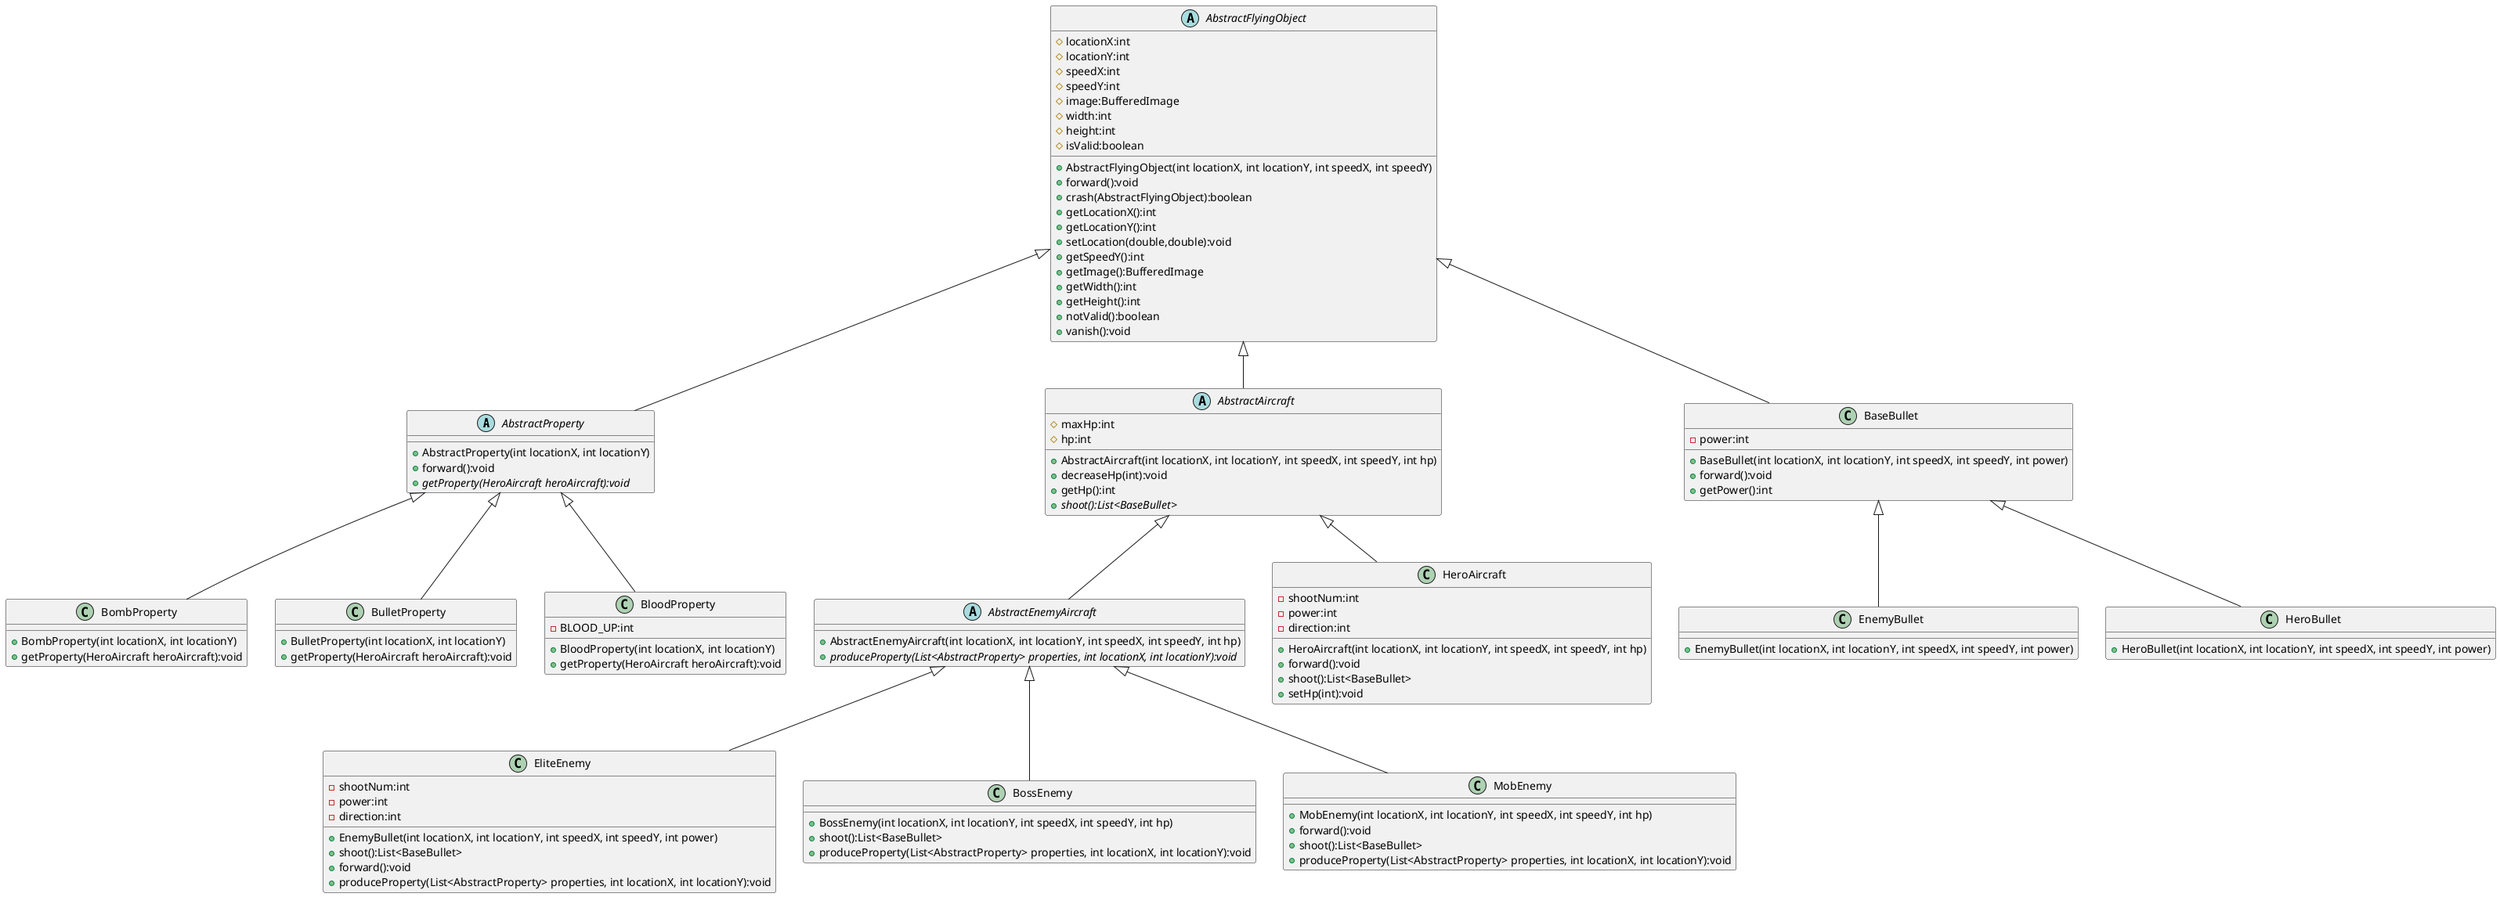 @startuml
abstract class AbstractProperty {
+ AbstractProperty(int locationX, int locationY)
+ forward():void
+ {abstract} getProperty(HeroAircraft heroAircraft):void
}
class BombProperty {
+ BombProperty(int locationX, int locationY)
+ getProperty(HeroAircraft heroAircraft):void
}
class EliteEnemy {
- shootNum:int
- power:int
- direction:int
+ EnemyBullet(int locationX, int locationY, int speedX, int speedY, int power)
+ shoot():List<BaseBullet>
+ forward():void
+ produceProperty(List<AbstractProperty> properties, int locationX, int locationY):void
}
class BossEnemy {
+ BossEnemy(int locationX, int locationY, int speedX, int speedY, int hp)
+ shoot():List<BaseBullet>
+ produceProperty(List<AbstractProperty> properties, int locationX, int locationY):void
}
abstract class AbstractAircraft {
# maxHp:int
# hp:int
+ AbstractAircraft(int locationX, int locationY, int speedX, int speedY, int hp)
+ decreaseHp(int):void
+ getHp():int
+ {abstract}shoot():List<BaseBullet>
}
abstract class AbstractFlyingObject {
# locationX:int
# locationY:int
# speedX:int
# speedY:int
# image:BufferedImage
# width:int
# height:int
# isValid:boolean
+ AbstractFlyingObject(int locationX, int locationY, int speedX, int speedY)
+ forward():void
+ crash(AbstractFlyingObject):boolean
+ getLocationX():int
+ getLocationY():int
+ setLocation(double,double):void
+ getSpeedY():int
+ getImage():BufferedImage
+ getWidth():int
+ getHeight():int
+ notValid():boolean
+ vanish():void
}
abstract class AbstractEnemyAircraft {
+ AbstractEnemyAircraft(int locationX, int locationY, int speedX, int speedY, int hp)
+ {abstract} produceProperty(List<AbstractProperty> properties, int locationX, int locationY):void
}
class MobEnemy {
+ MobEnemy(int locationX, int locationY, int speedX, int speedY, int hp)
+ forward():void
+ shoot():List<BaseBullet>
+ produceProperty(List<AbstractProperty> properties, int locationX, int locationY):void
}
class BulletProperty {
+ BulletProperty(int locationX, int locationY)
+ getProperty(HeroAircraft heroAircraft):void
}
class HeroAircraft {
- shootNum:int
- power:int
- direction:int
+ HeroAircraft(int locationX, int locationY, int speedX, int speedY, int hp)
+ forward():void
+ shoot():List<BaseBullet>
+ setHp(int):void
}
class BloodProperty {
- BLOOD_UP:int
+ BloodProperty(int locationX, int locationY)
+ getProperty(HeroAircraft heroAircraft):void
}
class BaseBullet {
- power:int
+ BaseBullet(int locationX, int locationY, int speedX, int speedY, int power)
+ forward():void
+ getPower():int
}
class EnemyBullet {
+ EnemyBullet(int locationX, int locationY, int speedX, int speedY, int power)
}
class HeroBullet {
+ HeroBullet(int locationX, int locationY, int speedX, int speedY, int power)
}
AbstractFlyingObject <|-- AbstractProperty
AbstractFlyingObject <|-- BaseBullet
BaseBullet <|-- EnemyBullet
BaseBullet <|-- HeroBullet
AbstractProperty <|-- BombProperty
AbstractEnemyAircraft <|-- EliteEnemy
AbstractEnemyAircraft <|-- BossEnemy
AbstractFlyingObject <|-- AbstractAircraft
AbstractEnemyAircraft <|-- MobEnemy
AbstractProperty <|-- BulletProperty
AbstractAircraft <|-- HeroAircraft
AbstractProperty <|-- BloodProperty
AbstractAircraft <|-- AbstractEnemyAircraft
@enduml